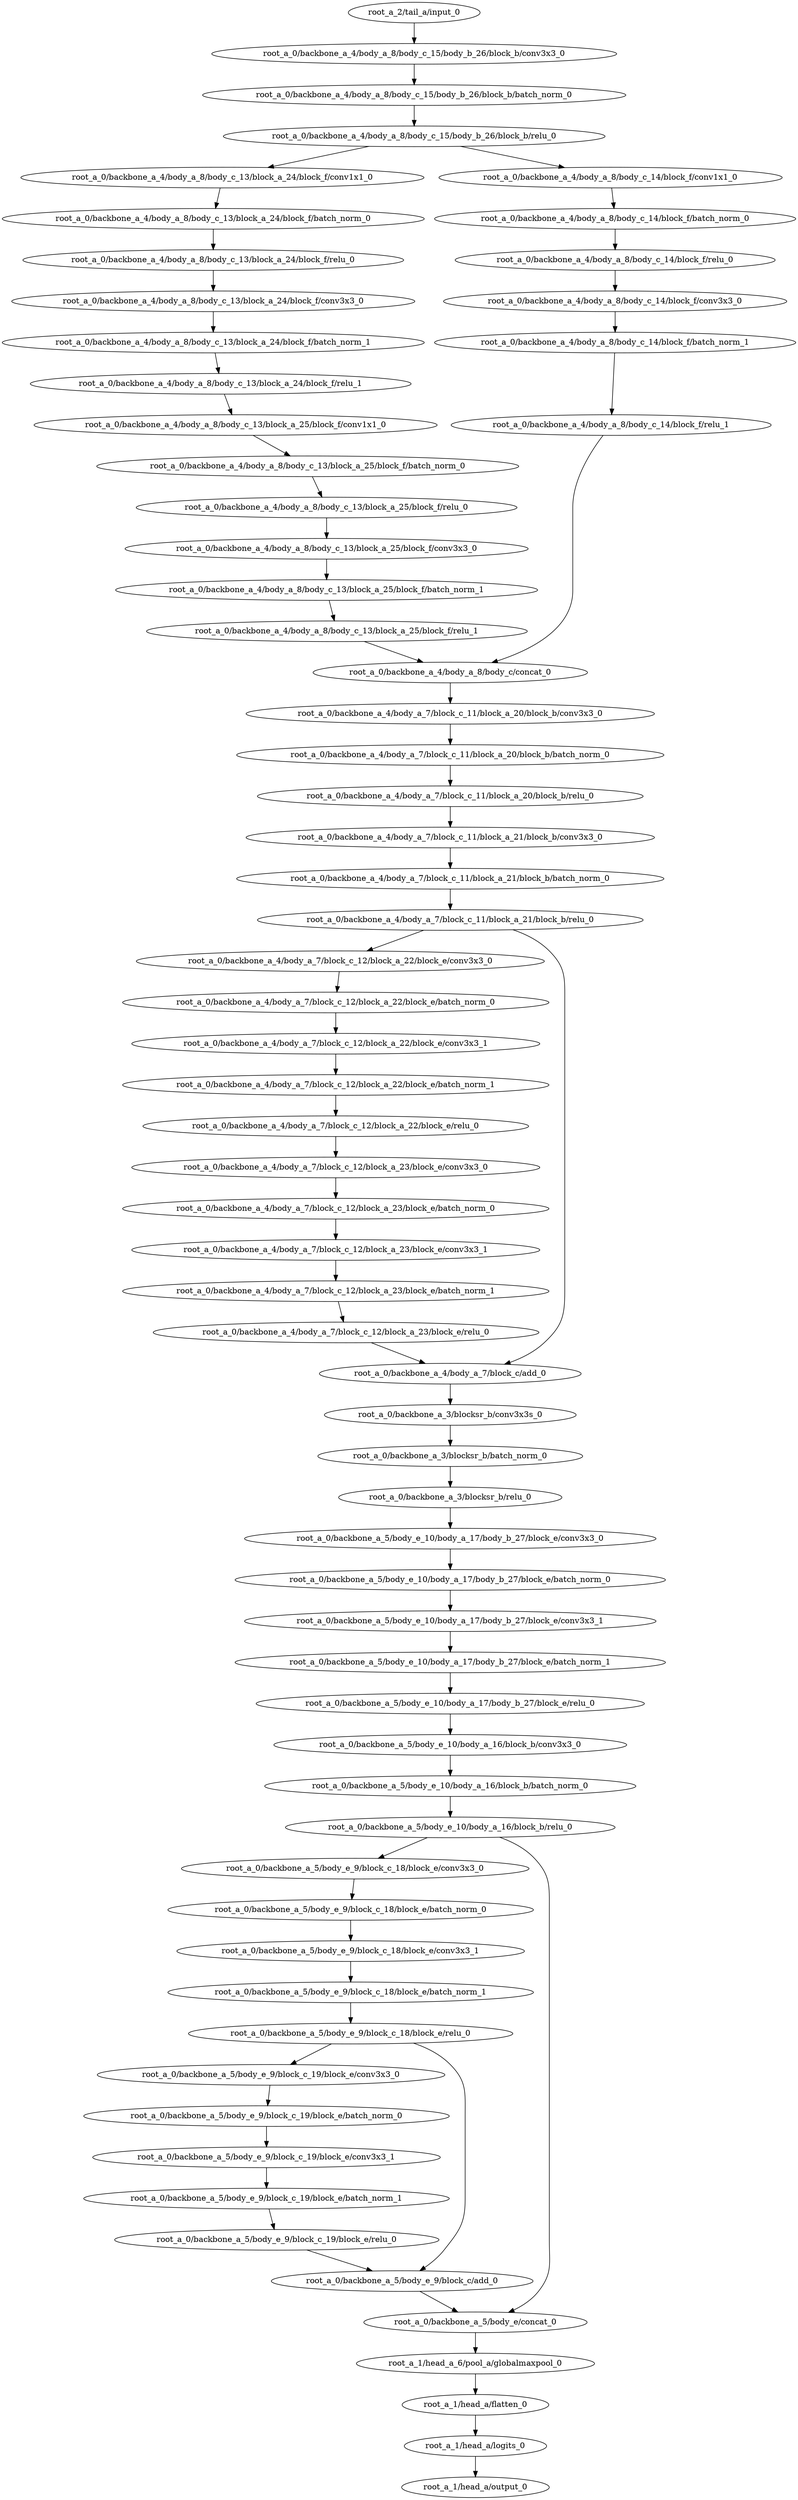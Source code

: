 digraph root_a {
	"root_a_2/tail_a/input_0"
	"root_a_0/backbone_a_4/body_a_8/body_c_15/body_b_26/block_b/conv3x3_0"
	"root_a_0/backbone_a_4/body_a_8/body_c_15/body_b_26/block_b/batch_norm_0"
	"root_a_0/backbone_a_4/body_a_8/body_c_15/body_b_26/block_b/relu_0"
	"root_a_0/backbone_a_4/body_a_8/body_c_13/block_a_24/block_f/conv1x1_0"
	"root_a_0/backbone_a_4/body_a_8/body_c_13/block_a_24/block_f/batch_norm_0"
	"root_a_0/backbone_a_4/body_a_8/body_c_13/block_a_24/block_f/relu_0"
	"root_a_0/backbone_a_4/body_a_8/body_c_13/block_a_24/block_f/conv3x3_0"
	"root_a_0/backbone_a_4/body_a_8/body_c_13/block_a_24/block_f/batch_norm_1"
	"root_a_0/backbone_a_4/body_a_8/body_c_13/block_a_24/block_f/relu_1"
	"root_a_0/backbone_a_4/body_a_8/body_c_13/block_a_25/block_f/conv1x1_0"
	"root_a_0/backbone_a_4/body_a_8/body_c_13/block_a_25/block_f/batch_norm_0"
	"root_a_0/backbone_a_4/body_a_8/body_c_13/block_a_25/block_f/relu_0"
	"root_a_0/backbone_a_4/body_a_8/body_c_13/block_a_25/block_f/conv3x3_0"
	"root_a_0/backbone_a_4/body_a_8/body_c_13/block_a_25/block_f/batch_norm_1"
	"root_a_0/backbone_a_4/body_a_8/body_c_13/block_a_25/block_f/relu_1"
	"root_a_0/backbone_a_4/body_a_8/body_c_14/block_f/conv1x1_0"
	"root_a_0/backbone_a_4/body_a_8/body_c_14/block_f/batch_norm_0"
	"root_a_0/backbone_a_4/body_a_8/body_c_14/block_f/relu_0"
	"root_a_0/backbone_a_4/body_a_8/body_c_14/block_f/conv3x3_0"
	"root_a_0/backbone_a_4/body_a_8/body_c_14/block_f/batch_norm_1"
	"root_a_0/backbone_a_4/body_a_8/body_c_14/block_f/relu_1"
	"root_a_0/backbone_a_4/body_a_8/body_c/concat_0"
	"root_a_0/backbone_a_4/body_a_7/block_c_11/block_a_20/block_b/conv3x3_0"
	"root_a_0/backbone_a_4/body_a_7/block_c_11/block_a_20/block_b/batch_norm_0"
	"root_a_0/backbone_a_4/body_a_7/block_c_11/block_a_20/block_b/relu_0"
	"root_a_0/backbone_a_4/body_a_7/block_c_11/block_a_21/block_b/conv3x3_0"
	"root_a_0/backbone_a_4/body_a_7/block_c_11/block_a_21/block_b/batch_norm_0"
	"root_a_0/backbone_a_4/body_a_7/block_c_11/block_a_21/block_b/relu_0"
	"root_a_0/backbone_a_4/body_a_7/block_c_12/block_a_22/block_e/conv3x3_0"
	"root_a_0/backbone_a_4/body_a_7/block_c_12/block_a_22/block_e/batch_norm_0"
	"root_a_0/backbone_a_4/body_a_7/block_c_12/block_a_22/block_e/conv3x3_1"
	"root_a_0/backbone_a_4/body_a_7/block_c_12/block_a_22/block_e/batch_norm_1"
	"root_a_0/backbone_a_4/body_a_7/block_c_12/block_a_22/block_e/relu_0"
	"root_a_0/backbone_a_4/body_a_7/block_c_12/block_a_23/block_e/conv3x3_0"
	"root_a_0/backbone_a_4/body_a_7/block_c_12/block_a_23/block_e/batch_norm_0"
	"root_a_0/backbone_a_4/body_a_7/block_c_12/block_a_23/block_e/conv3x3_1"
	"root_a_0/backbone_a_4/body_a_7/block_c_12/block_a_23/block_e/batch_norm_1"
	"root_a_0/backbone_a_4/body_a_7/block_c_12/block_a_23/block_e/relu_0"
	"root_a_0/backbone_a_4/body_a_7/block_c/add_0"
	"root_a_0/backbone_a_3/blocksr_b/conv3x3s_0"
	"root_a_0/backbone_a_3/blocksr_b/batch_norm_0"
	"root_a_0/backbone_a_3/blocksr_b/relu_0"
	"root_a_0/backbone_a_5/body_e_10/body_a_17/body_b_27/block_e/conv3x3_0"
	"root_a_0/backbone_a_5/body_e_10/body_a_17/body_b_27/block_e/batch_norm_0"
	"root_a_0/backbone_a_5/body_e_10/body_a_17/body_b_27/block_e/conv3x3_1"
	"root_a_0/backbone_a_5/body_e_10/body_a_17/body_b_27/block_e/batch_norm_1"
	"root_a_0/backbone_a_5/body_e_10/body_a_17/body_b_27/block_e/relu_0"
	"root_a_0/backbone_a_5/body_e_10/body_a_16/block_b/conv3x3_0"
	"root_a_0/backbone_a_5/body_e_10/body_a_16/block_b/batch_norm_0"
	"root_a_0/backbone_a_5/body_e_10/body_a_16/block_b/relu_0"
	"root_a_0/backbone_a_5/body_e_9/block_c_18/block_e/conv3x3_0"
	"root_a_0/backbone_a_5/body_e_9/block_c_18/block_e/batch_norm_0"
	"root_a_0/backbone_a_5/body_e_9/block_c_18/block_e/conv3x3_1"
	"root_a_0/backbone_a_5/body_e_9/block_c_18/block_e/batch_norm_1"
	"root_a_0/backbone_a_5/body_e_9/block_c_18/block_e/relu_0"
	"root_a_0/backbone_a_5/body_e_9/block_c_19/block_e/conv3x3_0"
	"root_a_0/backbone_a_5/body_e_9/block_c_19/block_e/batch_norm_0"
	"root_a_0/backbone_a_5/body_e_9/block_c_19/block_e/conv3x3_1"
	"root_a_0/backbone_a_5/body_e_9/block_c_19/block_e/batch_norm_1"
	"root_a_0/backbone_a_5/body_e_9/block_c_19/block_e/relu_0"
	"root_a_0/backbone_a_5/body_e_9/block_c/add_0"
	"root_a_0/backbone_a_5/body_e/concat_0"
	"root_a_1/head_a_6/pool_a/globalmaxpool_0"
	"root_a_1/head_a/flatten_0"
	"root_a_1/head_a/logits_0"
	"root_a_1/head_a/output_0"

	"root_a_2/tail_a/input_0" -> "root_a_0/backbone_a_4/body_a_8/body_c_15/body_b_26/block_b/conv3x3_0"
	"root_a_0/backbone_a_4/body_a_8/body_c_15/body_b_26/block_b/conv3x3_0" -> "root_a_0/backbone_a_4/body_a_8/body_c_15/body_b_26/block_b/batch_norm_0"
	"root_a_0/backbone_a_4/body_a_8/body_c_15/body_b_26/block_b/batch_norm_0" -> "root_a_0/backbone_a_4/body_a_8/body_c_15/body_b_26/block_b/relu_0"
	"root_a_0/backbone_a_4/body_a_8/body_c_15/body_b_26/block_b/relu_0" -> "root_a_0/backbone_a_4/body_a_8/body_c_13/block_a_24/block_f/conv1x1_0"
	"root_a_0/backbone_a_4/body_a_8/body_c_13/block_a_24/block_f/conv1x1_0" -> "root_a_0/backbone_a_4/body_a_8/body_c_13/block_a_24/block_f/batch_norm_0"
	"root_a_0/backbone_a_4/body_a_8/body_c_13/block_a_24/block_f/batch_norm_0" -> "root_a_0/backbone_a_4/body_a_8/body_c_13/block_a_24/block_f/relu_0"
	"root_a_0/backbone_a_4/body_a_8/body_c_13/block_a_24/block_f/relu_0" -> "root_a_0/backbone_a_4/body_a_8/body_c_13/block_a_24/block_f/conv3x3_0"
	"root_a_0/backbone_a_4/body_a_8/body_c_13/block_a_24/block_f/conv3x3_0" -> "root_a_0/backbone_a_4/body_a_8/body_c_13/block_a_24/block_f/batch_norm_1"
	"root_a_0/backbone_a_4/body_a_8/body_c_13/block_a_24/block_f/batch_norm_1" -> "root_a_0/backbone_a_4/body_a_8/body_c_13/block_a_24/block_f/relu_1"
	"root_a_0/backbone_a_4/body_a_8/body_c_13/block_a_24/block_f/relu_1" -> "root_a_0/backbone_a_4/body_a_8/body_c_13/block_a_25/block_f/conv1x1_0"
	"root_a_0/backbone_a_4/body_a_8/body_c_13/block_a_25/block_f/conv1x1_0" -> "root_a_0/backbone_a_4/body_a_8/body_c_13/block_a_25/block_f/batch_norm_0"
	"root_a_0/backbone_a_4/body_a_8/body_c_13/block_a_25/block_f/batch_norm_0" -> "root_a_0/backbone_a_4/body_a_8/body_c_13/block_a_25/block_f/relu_0"
	"root_a_0/backbone_a_4/body_a_8/body_c_13/block_a_25/block_f/relu_0" -> "root_a_0/backbone_a_4/body_a_8/body_c_13/block_a_25/block_f/conv3x3_0"
	"root_a_0/backbone_a_4/body_a_8/body_c_13/block_a_25/block_f/conv3x3_0" -> "root_a_0/backbone_a_4/body_a_8/body_c_13/block_a_25/block_f/batch_norm_1"
	"root_a_0/backbone_a_4/body_a_8/body_c_13/block_a_25/block_f/batch_norm_1" -> "root_a_0/backbone_a_4/body_a_8/body_c_13/block_a_25/block_f/relu_1"
	"root_a_0/backbone_a_4/body_a_8/body_c_15/body_b_26/block_b/relu_0" -> "root_a_0/backbone_a_4/body_a_8/body_c_14/block_f/conv1x1_0"
	"root_a_0/backbone_a_4/body_a_8/body_c_14/block_f/conv1x1_0" -> "root_a_0/backbone_a_4/body_a_8/body_c_14/block_f/batch_norm_0"
	"root_a_0/backbone_a_4/body_a_8/body_c_14/block_f/batch_norm_0" -> "root_a_0/backbone_a_4/body_a_8/body_c_14/block_f/relu_0"
	"root_a_0/backbone_a_4/body_a_8/body_c_14/block_f/relu_0" -> "root_a_0/backbone_a_4/body_a_8/body_c_14/block_f/conv3x3_0"
	"root_a_0/backbone_a_4/body_a_8/body_c_14/block_f/conv3x3_0" -> "root_a_0/backbone_a_4/body_a_8/body_c_14/block_f/batch_norm_1"
	"root_a_0/backbone_a_4/body_a_8/body_c_14/block_f/batch_norm_1" -> "root_a_0/backbone_a_4/body_a_8/body_c_14/block_f/relu_1"
	"root_a_0/backbone_a_4/body_a_8/body_c_13/block_a_25/block_f/relu_1" -> "root_a_0/backbone_a_4/body_a_8/body_c/concat_0"
	"root_a_0/backbone_a_4/body_a_8/body_c_14/block_f/relu_1" -> "root_a_0/backbone_a_4/body_a_8/body_c/concat_0"
	"root_a_0/backbone_a_4/body_a_8/body_c/concat_0" -> "root_a_0/backbone_a_4/body_a_7/block_c_11/block_a_20/block_b/conv3x3_0"
	"root_a_0/backbone_a_4/body_a_7/block_c_11/block_a_20/block_b/conv3x3_0" -> "root_a_0/backbone_a_4/body_a_7/block_c_11/block_a_20/block_b/batch_norm_0"
	"root_a_0/backbone_a_4/body_a_7/block_c_11/block_a_20/block_b/batch_norm_0" -> "root_a_0/backbone_a_4/body_a_7/block_c_11/block_a_20/block_b/relu_0"
	"root_a_0/backbone_a_4/body_a_7/block_c_11/block_a_20/block_b/relu_0" -> "root_a_0/backbone_a_4/body_a_7/block_c_11/block_a_21/block_b/conv3x3_0"
	"root_a_0/backbone_a_4/body_a_7/block_c_11/block_a_21/block_b/conv3x3_0" -> "root_a_0/backbone_a_4/body_a_7/block_c_11/block_a_21/block_b/batch_norm_0"
	"root_a_0/backbone_a_4/body_a_7/block_c_11/block_a_21/block_b/batch_norm_0" -> "root_a_0/backbone_a_4/body_a_7/block_c_11/block_a_21/block_b/relu_0"
	"root_a_0/backbone_a_4/body_a_7/block_c_11/block_a_21/block_b/relu_0" -> "root_a_0/backbone_a_4/body_a_7/block_c_12/block_a_22/block_e/conv3x3_0"
	"root_a_0/backbone_a_4/body_a_7/block_c_12/block_a_22/block_e/conv3x3_0" -> "root_a_0/backbone_a_4/body_a_7/block_c_12/block_a_22/block_e/batch_norm_0"
	"root_a_0/backbone_a_4/body_a_7/block_c_12/block_a_22/block_e/batch_norm_0" -> "root_a_0/backbone_a_4/body_a_7/block_c_12/block_a_22/block_e/conv3x3_1"
	"root_a_0/backbone_a_4/body_a_7/block_c_12/block_a_22/block_e/conv3x3_1" -> "root_a_0/backbone_a_4/body_a_7/block_c_12/block_a_22/block_e/batch_norm_1"
	"root_a_0/backbone_a_4/body_a_7/block_c_12/block_a_22/block_e/batch_norm_1" -> "root_a_0/backbone_a_4/body_a_7/block_c_12/block_a_22/block_e/relu_0"
	"root_a_0/backbone_a_4/body_a_7/block_c_12/block_a_22/block_e/relu_0" -> "root_a_0/backbone_a_4/body_a_7/block_c_12/block_a_23/block_e/conv3x3_0"
	"root_a_0/backbone_a_4/body_a_7/block_c_12/block_a_23/block_e/conv3x3_0" -> "root_a_0/backbone_a_4/body_a_7/block_c_12/block_a_23/block_e/batch_norm_0"
	"root_a_0/backbone_a_4/body_a_7/block_c_12/block_a_23/block_e/batch_norm_0" -> "root_a_0/backbone_a_4/body_a_7/block_c_12/block_a_23/block_e/conv3x3_1"
	"root_a_0/backbone_a_4/body_a_7/block_c_12/block_a_23/block_e/conv3x3_1" -> "root_a_0/backbone_a_4/body_a_7/block_c_12/block_a_23/block_e/batch_norm_1"
	"root_a_0/backbone_a_4/body_a_7/block_c_12/block_a_23/block_e/batch_norm_1" -> "root_a_0/backbone_a_4/body_a_7/block_c_12/block_a_23/block_e/relu_0"
	"root_a_0/backbone_a_4/body_a_7/block_c_12/block_a_23/block_e/relu_0" -> "root_a_0/backbone_a_4/body_a_7/block_c/add_0"
	"root_a_0/backbone_a_4/body_a_7/block_c_11/block_a_21/block_b/relu_0" -> "root_a_0/backbone_a_4/body_a_7/block_c/add_0"
	"root_a_0/backbone_a_4/body_a_7/block_c/add_0" -> "root_a_0/backbone_a_3/blocksr_b/conv3x3s_0"
	"root_a_0/backbone_a_3/blocksr_b/conv3x3s_0" -> "root_a_0/backbone_a_3/blocksr_b/batch_norm_0"
	"root_a_0/backbone_a_3/blocksr_b/batch_norm_0" -> "root_a_0/backbone_a_3/blocksr_b/relu_0"
	"root_a_0/backbone_a_3/blocksr_b/relu_0" -> "root_a_0/backbone_a_5/body_e_10/body_a_17/body_b_27/block_e/conv3x3_0"
	"root_a_0/backbone_a_5/body_e_10/body_a_17/body_b_27/block_e/conv3x3_0" -> "root_a_0/backbone_a_5/body_e_10/body_a_17/body_b_27/block_e/batch_norm_0"
	"root_a_0/backbone_a_5/body_e_10/body_a_17/body_b_27/block_e/batch_norm_0" -> "root_a_0/backbone_a_5/body_e_10/body_a_17/body_b_27/block_e/conv3x3_1"
	"root_a_0/backbone_a_5/body_e_10/body_a_17/body_b_27/block_e/conv3x3_1" -> "root_a_0/backbone_a_5/body_e_10/body_a_17/body_b_27/block_e/batch_norm_1"
	"root_a_0/backbone_a_5/body_e_10/body_a_17/body_b_27/block_e/batch_norm_1" -> "root_a_0/backbone_a_5/body_e_10/body_a_17/body_b_27/block_e/relu_0"
	"root_a_0/backbone_a_5/body_e_10/body_a_17/body_b_27/block_e/relu_0" -> "root_a_0/backbone_a_5/body_e_10/body_a_16/block_b/conv3x3_0"
	"root_a_0/backbone_a_5/body_e_10/body_a_16/block_b/conv3x3_0" -> "root_a_0/backbone_a_5/body_e_10/body_a_16/block_b/batch_norm_0"
	"root_a_0/backbone_a_5/body_e_10/body_a_16/block_b/batch_norm_0" -> "root_a_0/backbone_a_5/body_e_10/body_a_16/block_b/relu_0"
	"root_a_0/backbone_a_5/body_e_10/body_a_16/block_b/relu_0" -> "root_a_0/backbone_a_5/body_e_9/block_c_18/block_e/conv3x3_0"
	"root_a_0/backbone_a_5/body_e_9/block_c_18/block_e/conv3x3_0" -> "root_a_0/backbone_a_5/body_e_9/block_c_18/block_e/batch_norm_0"
	"root_a_0/backbone_a_5/body_e_9/block_c_18/block_e/batch_norm_0" -> "root_a_0/backbone_a_5/body_e_9/block_c_18/block_e/conv3x3_1"
	"root_a_0/backbone_a_5/body_e_9/block_c_18/block_e/conv3x3_1" -> "root_a_0/backbone_a_5/body_e_9/block_c_18/block_e/batch_norm_1"
	"root_a_0/backbone_a_5/body_e_9/block_c_18/block_e/batch_norm_1" -> "root_a_0/backbone_a_5/body_e_9/block_c_18/block_e/relu_0"
	"root_a_0/backbone_a_5/body_e_9/block_c_18/block_e/relu_0" -> "root_a_0/backbone_a_5/body_e_9/block_c_19/block_e/conv3x3_0"
	"root_a_0/backbone_a_5/body_e_9/block_c_19/block_e/conv3x3_0" -> "root_a_0/backbone_a_5/body_e_9/block_c_19/block_e/batch_norm_0"
	"root_a_0/backbone_a_5/body_e_9/block_c_19/block_e/batch_norm_0" -> "root_a_0/backbone_a_5/body_e_9/block_c_19/block_e/conv3x3_1"
	"root_a_0/backbone_a_5/body_e_9/block_c_19/block_e/conv3x3_1" -> "root_a_0/backbone_a_5/body_e_9/block_c_19/block_e/batch_norm_1"
	"root_a_0/backbone_a_5/body_e_9/block_c_19/block_e/batch_norm_1" -> "root_a_0/backbone_a_5/body_e_9/block_c_19/block_e/relu_0"
	"root_a_0/backbone_a_5/body_e_9/block_c_18/block_e/relu_0" -> "root_a_0/backbone_a_5/body_e_9/block_c/add_0"
	"root_a_0/backbone_a_5/body_e_9/block_c_19/block_e/relu_0" -> "root_a_0/backbone_a_5/body_e_9/block_c/add_0"
	"root_a_0/backbone_a_5/body_e_10/body_a_16/block_b/relu_0" -> "root_a_0/backbone_a_5/body_e/concat_0"
	"root_a_0/backbone_a_5/body_e_9/block_c/add_0" -> "root_a_0/backbone_a_5/body_e/concat_0"
	"root_a_0/backbone_a_5/body_e/concat_0" -> "root_a_1/head_a_6/pool_a/globalmaxpool_0"
	"root_a_1/head_a_6/pool_a/globalmaxpool_0" -> "root_a_1/head_a/flatten_0"
	"root_a_1/head_a/flatten_0" -> "root_a_1/head_a/logits_0"
	"root_a_1/head_a/logits_0" -> "root_a_1/head_a/output_0"

}